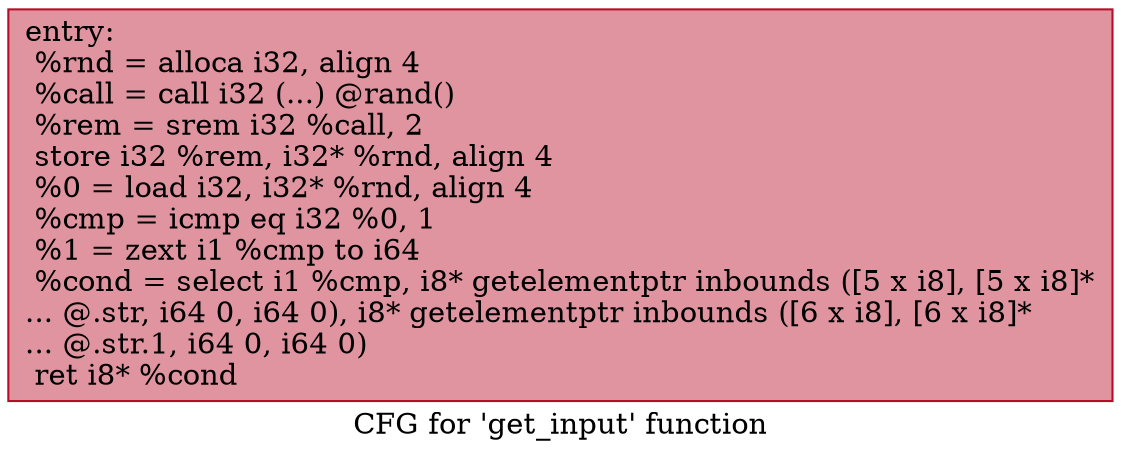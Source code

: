 digraph "CFG for 'get_input' function" {
	label="CFG for 'get_input' function";

	Node0x560d0db2c700 [shape=record,color="#b70d28ff", style=filled, fillcolor="#b70d2870",label="{entry:\l  %rnd = alloca i32, align 4\l  %call = call i32 (...) @rand()\l  %rem = srem i32 %call, 2\l  store i32 %rem, i32* %rnd, align 4\l  %0 = load i32, i32* %rnd, align 4\l  %cmp = icmp eq i32 %0, 1\l  %1 = zext i1 %cmp to i64\l  %cond = select i1 %cmp, i8* getelementptr inbounds ([5 x i8], [5 x i8]*\l... @.str, i64 0, i64 0), i8* getelementptr inbounds ([6 x i8], [6 x i8]*\l... @.str.1, i64 0, i64 0)\l  ret i8* %cond\l}"];
}
